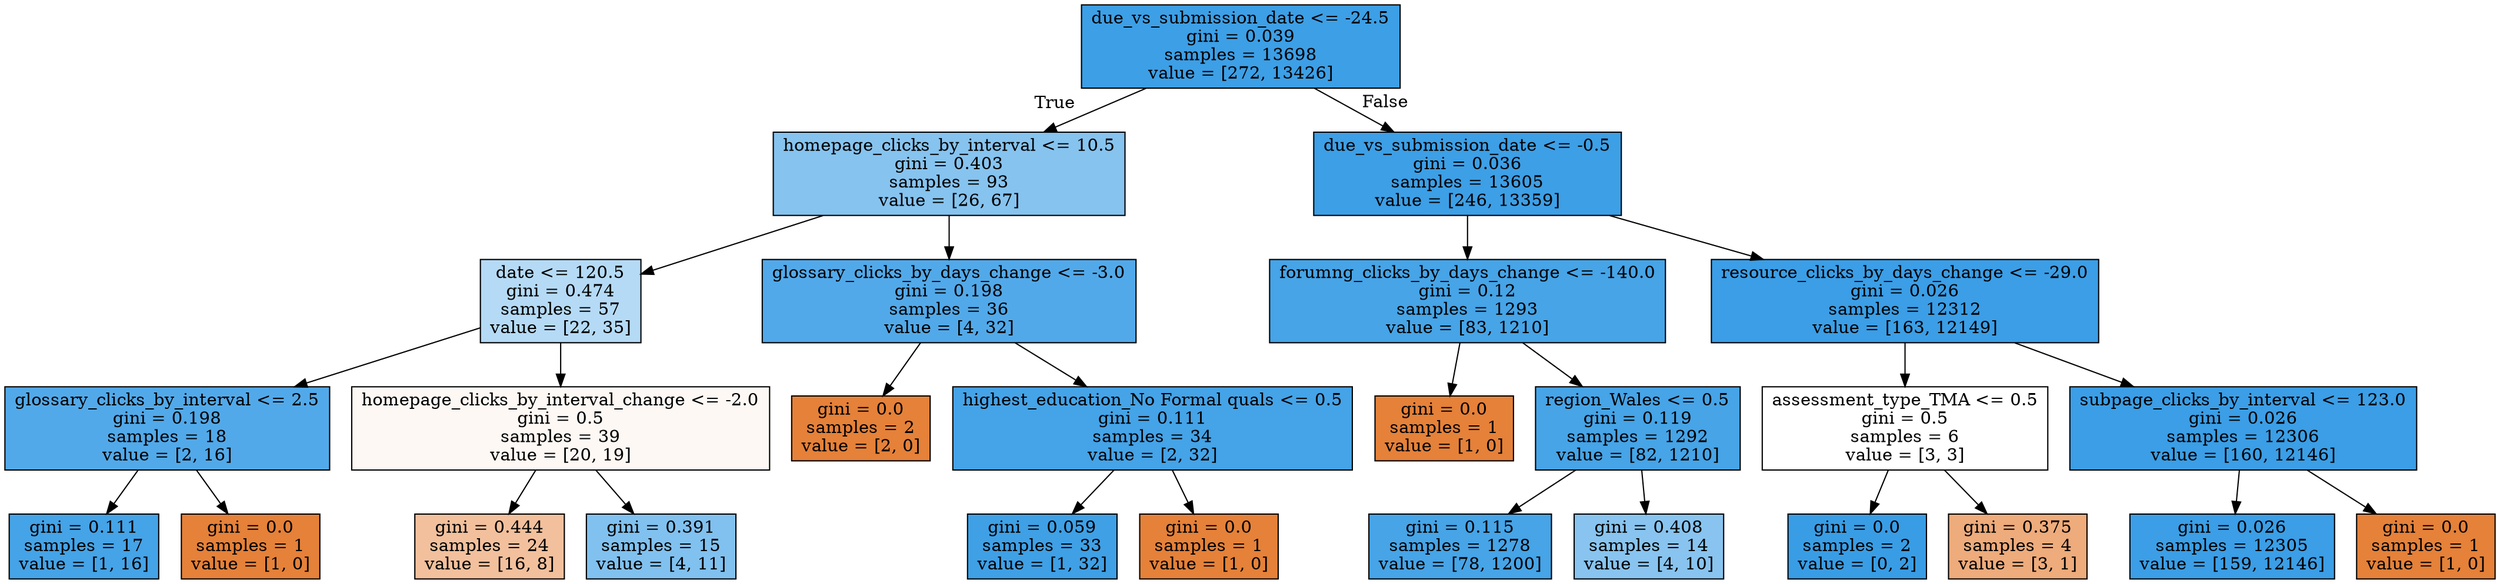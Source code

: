 digraph Tree {
node [shape=box, style="filled", color="black"] ;
0 [label="due_vs_submission_date <= -24.5\ngini = 0.039\nsamples = 13698\nvalue = [272, 13426]", fillcolor="#399de5fa"] ;
1 [label="homepage_clicks_by_interval <= 10.5\ngini = 0.403\nsamples = 93\nvalue = [26, 67]", fillcolor="#399de59c"] ;
0 -> 1 [labeldistance=2.5, labelangle=45, headlabel="True"] ;
2 [label="date <= 120.5\ngini = 0.474\nsamples = 57\nvalue = [22, 35]", fillcolor="#399de55f"] ;
1 -> 2 ;
3 [label="glossary_clicks_by_interval <= 2.5\ngini = 0.198\nsamples = 18\nvalue = [2, 16]", fillcolor="#399de5df"] ;
2 -> 3 ;
4 [label="gini = 0.111\nsamples = 17\nvalue = [1, 16]", fillcolor="#399de5ef"] ;
3 -> 4 ;
5 [label="gini = 0.0\nsamples = 1\nvalue = [1, 0]", fillcolor="#e58139ff"] ;
3 -> 5 ;
6 [label="homepage_clicks_by_interval_change <= -2.0\ngini = 0.5\nsamples = 39\nvalue = [20, 19]", fillcolor="#e581390d"] ;
2 -> 6 ;
7 [label="gini = 0.444\nsamples = 24\nvalue = [16, 8]", fillcolor="#e581397f"] ;
6 -> 7 ;
8 [label="gini = 0.391\nsamples = 15\nvalue = [4, 11]", fillcolor="#399de5a2"] ;
6 -> 8 ;
9 [label="glossary_clicks_by_days_change <= -3.0\ngini = 0.198\nsamples = 36\nvalue = [4, 32]", fillcolor="#399de5df"] ;
1 -> 9 ;
10 [label="gini = 0.0\nsamples = 2\nvalue = [2, 0]", fillcolor="#e58139ff"] ;
9 -> 10 ;
11 [label="highest_education_No Formal quals <= 0.5\ngini = 0.111\nsamples = 34\nvalue = [2, 32]", fillcolor="#399de5ef"] ;
9 -> 11 ;
12 [label="gini = 0.059\nsamples = 33\nvalue = [1, 32]", fillcolor="#399de5f7"] ;
11 -> 12 ;
13 [label="gini = 0.0\nsamples = 1\nvalue = [1, 0]", fillcolor="#e58139ff"] ;
11 -> 13 ;
14 [label="due_vs_submission_date <= -0.5\ngini = 0.036\nsamples = 13605\nvalue = [246, 13359]", fillcolor="#399de5fa"] ;
0 -> 14 [labeldistance=2.5, labelangle=-45, headlabel="False"] ;
15 [label="forumng_clicks_by_days_change <= -140.0\ngini = 0.12\nsamples = 1293\nvalue = [83, 1210]", fillcolor="#399de5ee"] ;
14 -> 15 ;
16 [label="gini = 0.0\nsamples = 1\nvalue = [1, 0]", fillcolor="#e58139ff"] ;
15 -> 16 ;
17 [label="region_Wales <= 0.5\ngini = 0.119\nsamples = 1292\nvalue = [82, 1210]", fillcolor="#399de5ee"] ;
15 -> 17 ;
18 [label="gini = 0.115\nsamples = 1278\nvalue = [78, 1200]", fillcolor="#399de5ee"] ;
17 -> 18 ;
19 [label="gini = 0.408\nsamples = 14\nvalue = [4, 10]", fillcolor="#399de599"] ;
17 -> 19 ;
20 [label="resource_clicks_by_days_change <= -29.0\ngini = 0.026\nsamples = 12312\nvalue = [163, 12149]", fillcolor="#399de5fc"] ;
14 -> 20 ;
21 [label="assessment_type_TMA <= 0.5\ngini = 0.5\nsamples = 6\nvalue = [3, 3]", fillcolor="#e5813900"] ;
20 -> 21 ;
22 [label="gini = 0.0\nsamples = 2\nvalue = [0, 2]", fillcolor="#399de5ff"] ;
21 -> 22 ;
23 [label="gini = 0.375\nsamples = 4\nvalue = [3, 1]", fillcolor="#e58139aa"] ;
21 -> 23 ;
24 [label="subpage_clicks_by_interval <= 123.0\ngini = 0.026\nsamples = 12306\nvalue = [160, 12146]", fillcolor="#399de5fc"] ;
20 -> 24 ;
25 [label="gini = 0.026\nsamples = 12305\nvalue = [159, 12146]", fillcolor="#399de5fc"] ;
24 -> 25 ;
26 [label="gini = 0.0\nsamples = 1\nvalue = [1, 0]", fillcolor="#e58139ff"] ;
24 -> 26 ;
}